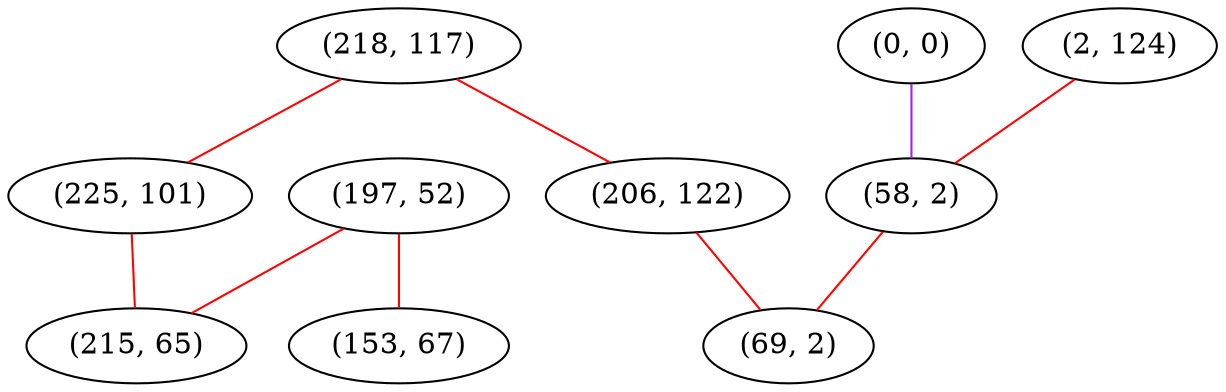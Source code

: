 graph "" {
"(218, 117)";
"(0, 0)";
"(2, 124)";
"(58, 2)";
"(225, 101)";
"(197, 52)";
"(206, 122)";
"(215, 65)";
"(153, 67)";
"(69, 2)";
"(218, 117)" -- "(225, 101)"  [color=red, key=0, weight=1];
"(218, 117)" -- "(206, 122)"  [color=red, key=0, weight=1];
"(0, 0)" -- "(58, 2)"  [color=purple, key=0, weight=4];
"(2, 124)" -- "(58, 2)"  [color=red, key=0, weight=1];
"(58, 2)" -- "(69, 2)"  [color=red, key=0, weight=1];
"(225, 101)" -- "(215, 65)"  [color=red, key=0, weight=1];
"(197, 52)" -- "(153, 67)"  [color=red, key=0, weight=1];
"(197, 52)" -- "(215, 65)"  [color=red, key=0, weight=1];
"(206, 122)" -- "(69, 2)"  [color=red, key=0, weight=1];
}
